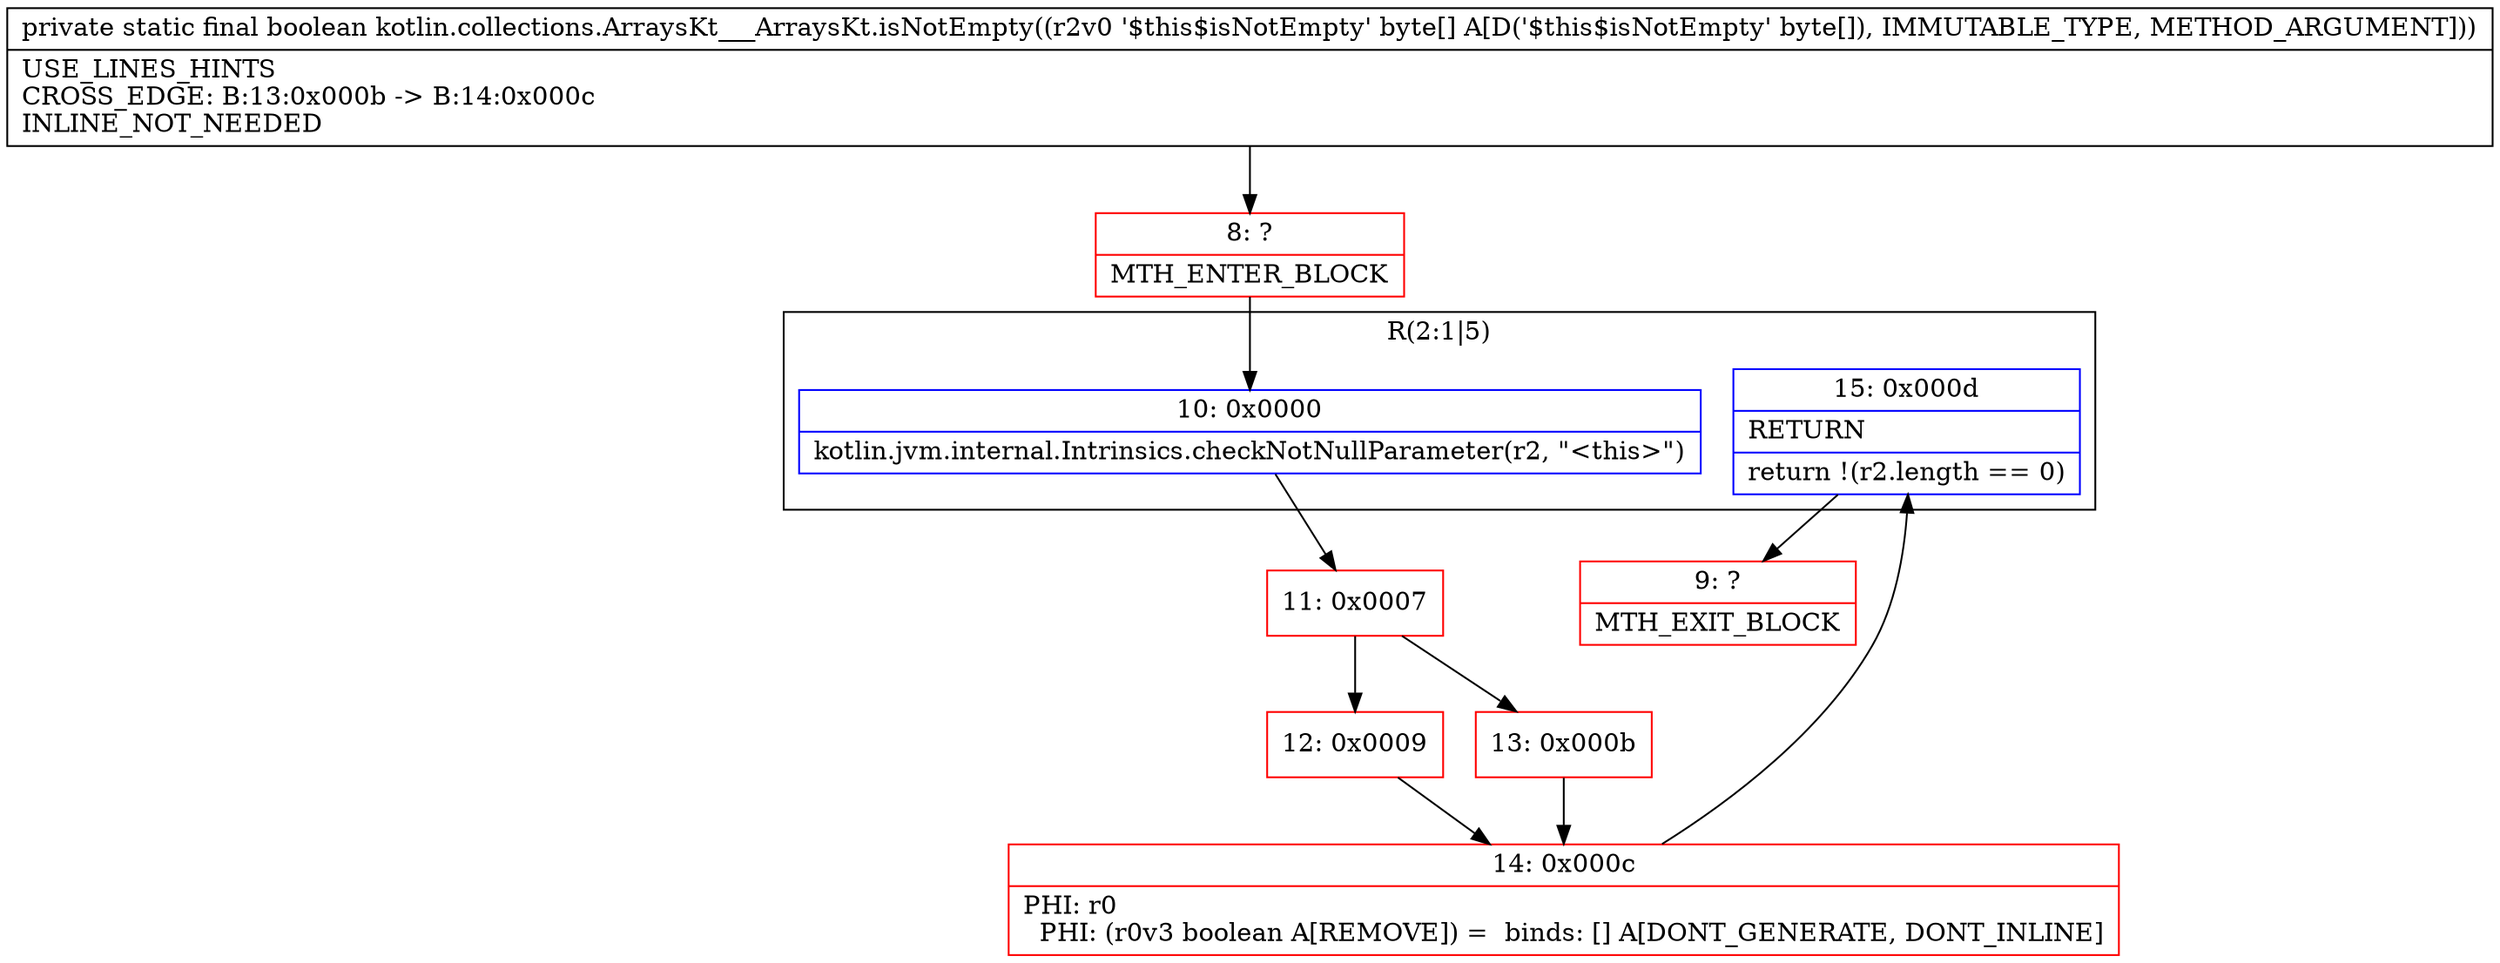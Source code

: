 digraph "CFG forkotlin.collections.ArraysKt___ArraysKt.isNotEmpty([B)Z" {
subgraph cluster_Region_1877651853 {
label = "R(2:1|5)";
node [shape=record,color=blue];
Node_10 [shape=record,label="{10\:\ 0x0000|kotlin.jvm.internal.Intrinsics.checkNotNullParameter(r2, \"\<this\>\")\l}"];
Node_15 [shape=record,label="{15\:\ 0x000d|RETURN\l|return !(r2.length == 0)\l}"];
}
Node_8 [shape=record,color=red,label="{8\:\ ?|MTH_ENTER_BLOCK\l}"];
Node_11 [shape=record,color=red,label="{11\:\ 0x0007}"];
Node_12 [shape=record,color=red,label="{12\:\ 0x0009}"];
Node_14 [shape=record,color=red,label="{14\:\ 0x000c|PHI: r0 \l  PHI: (r0v3 boolean A[REMOVE]) =  binds: [] A[DONT_GENERATE, DONT_INLINE]\l}"];
Node_9 [shape=record,color=red,label="{9\:\ ?|MTH_EXIT_BLOCK\l}"];
Node_13 [shape=record,color=red,label="{13\:\ 0x000b}"];
MethodNode[shape=record,label="{private static final boolean kotlin.collections.ArraysKt___ArraysKt.isNotEmpty((r2v0 '$this$isNotEmpty' byte[] A[D('$this$isNotEmpty' byte[]), IMMUTABLE_TYPE, METHOD_ARGUMENT]))  | USE_LINES_HINTS\lCROSS_EDGE: B:13:0x000b \-\> B:14:0x000c\lINLINE_NOT_NEEDED\l}"];
MethodNode -> Node_8;Node_10 -> Node_11;
Node_15 -> Node_9;
Node_8 -> Node_10;
Node_11 -> Node_12;
Node_11 -> Node_13;
Node_12 -> Node_14;
Node_14 -> Node_15;
Node_13 -> Node_14;
}

